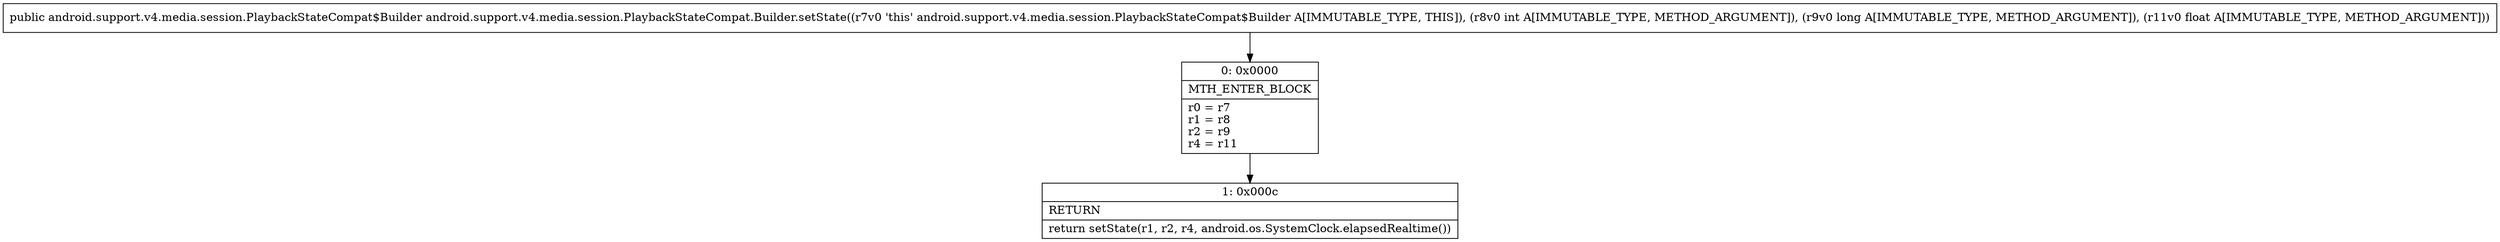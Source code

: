 digraph "CFG forandroid.support.v4.media.session.PlaybackStateCompat.Builder.setState(IJF)Landroid\/support\/v4\/media\/session\/PlaybackStateCompat$Builder;" {
Node_0 [shape=record,label="{0\:\ 0x0000|MTH_ENTER_BLOCK\l|r0 = r7\lr1 = r8\lr2 = r9\lr4 = r11\l}"];
Node_1 [shape=record,label="{1\:\ 0x000c|RETURN\l|return setState(r1, r2, r4, android.os.SystemClock.elapsedRealtime())\l}"];
MethodNode[shape=record,label="{public android.support.v4.media.session.PlaybackStateCompat$Builder android.support.v4.media.session.PlaybackStateCompat.Builder.setState((r7v0 'this' android.support.v4.media.session.PlaybackStateCompat$Builder A[IMMUTABLE_TYPE, THIS]), (r8v0 int A[IMMUTABLE_TYPE, METHOD_ARGUMENT]), (r9v0 long A[IMMUTABLE_TYPE, METHOD_ARGUMENT]), (r11v0 float A[IMMUTABLE_TYPE, METHOD_ARGUMENT])) }"];
MethodNode -> Node_0;
Node_0 -> Node_1;
}


